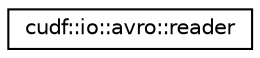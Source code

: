 digraph "Graphical Class Hierarchy"
{
 // LATEX_PDF_SIZE
  edge [fontname="Helvetica",fontsize="10",labelfontname="Helvetica",labelfontsize="10"];
  node [fontname="Helvetica",fontsize="10",shape=record];
  rankdir="LR";
  Node0 [label="cudf::io::avro::reader",height=0.2,width=0.4,color="black", fillcolor="white", style="filled",URL="$classcudf_1_1io_1_1avro_1_1reader.html",tooltip=" "];
}
